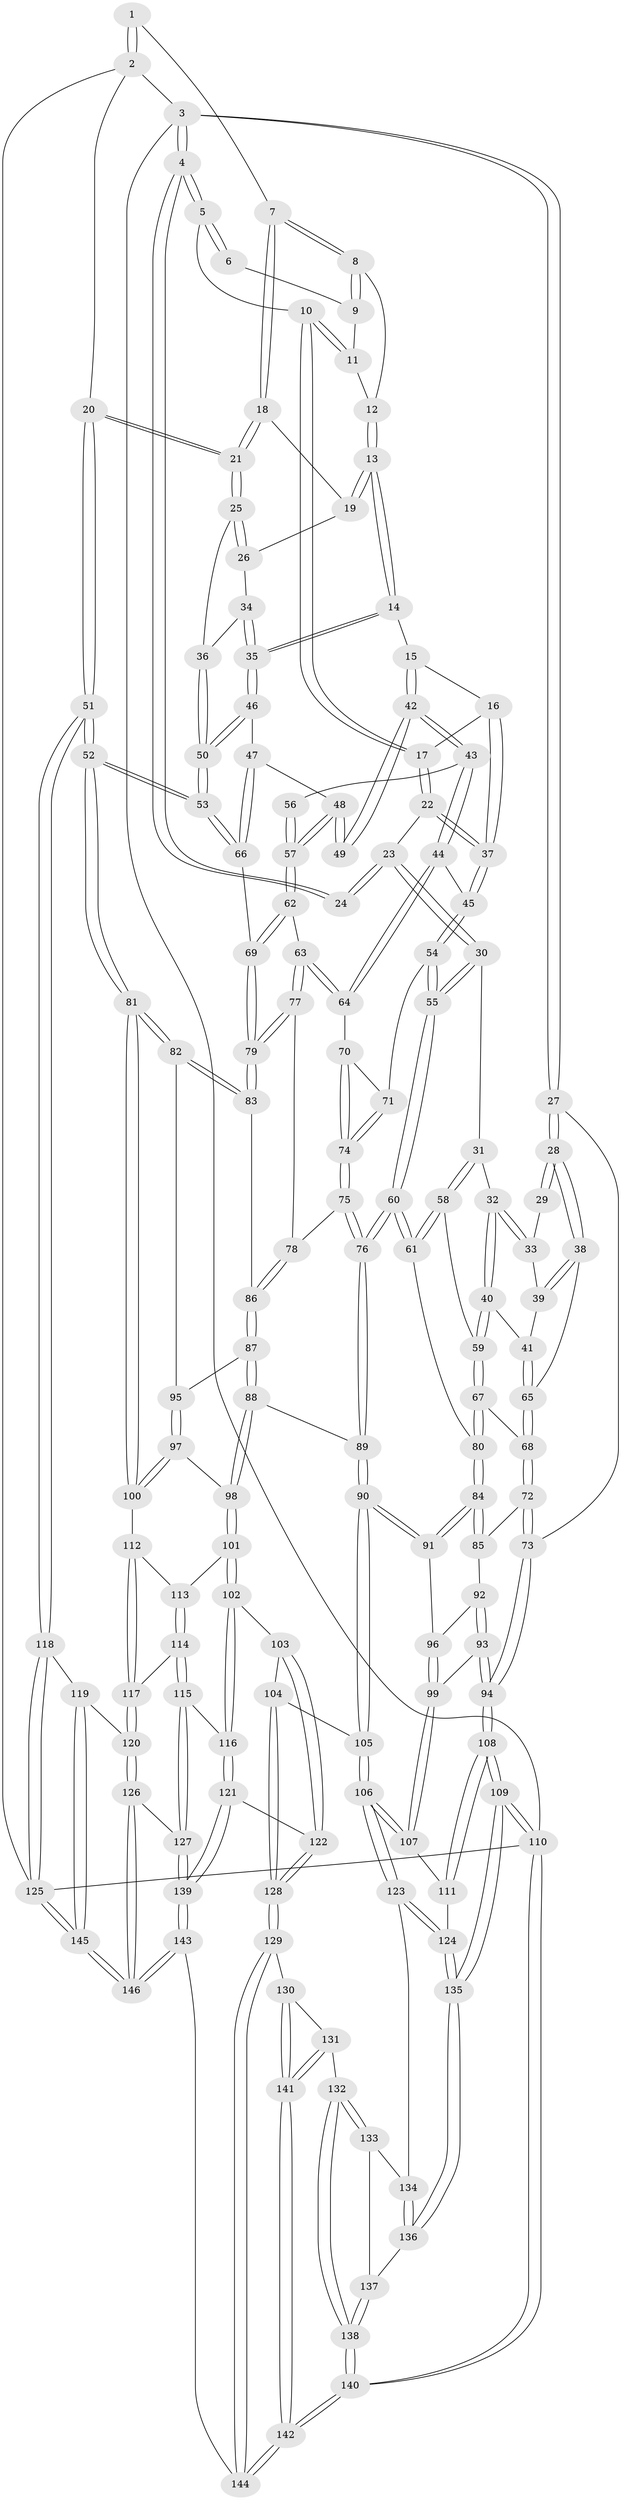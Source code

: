 // Generated by graph-tools (version 1.1) at 2025/51/03/09/25 03:51:03]
// undirected, 146 vertices, 362 edges
graph export_dot {
graph [start="1"]
  node [color=gray90,style=filled];
  1 [pos="+0.912155023185899+0"];
  2 [pos="+1+0"];
  3 [pos="+0+0"];
  4 [pos="+0.31203450628651547+0"];
  5 [pos="+0.476595117379275+0"];
  6 [pos="+0.749802879669399+0"];
  7 [pos="+0.8022138557354295+0.06034563031369992"];
  8 [pos="+0.7911746826930085+0.058436104521515014"];
  9 [pos="+0.7321286300738881+0.04166179979601912"];
  10 [pos="+0.5675780781875273+0"];
  11 [pos="+0.6627640914773114+0.04750612856476314"];
  12 [pos="+0.6882228414736485+0.0792681557476892"];
  13 [pos="+0.7382812143235783+0.16600563399798035"];
  14 [pos="+0.7324529618711682+0.1776338344404314"];
  15 [pos="+0.6455778799454412+0.20846417916007456"];
  16 [pos="+0.6094488167769434+0.1849666996649785"];
  17 [pos="+0.6092545403764394+0.18478763224352895"];
  18 [pos="+0.8057711215647443+0.08293940992498347"];
  19 [pos="+0.7884801790762787+0.12719126648153825"];
  20 [pos="+1+0.013899992460989547"];
  21 [pos="+1+0.12206204611982979"];
  22 [pos="+0.43638765248720796+0.20928890504238393"];
  23 [pos="+0.39337547299837405+0.19383023806929722"];
  24 [pos="+0.3080761610198326+0"];
  25 [pos="+1+0.16199783996898004"];
  26 [pos="+0.8800985951767399+0.18520244804041533"];
  27 [pos="+0+0.2528077962045482"];
  28 [pos="+0+0.2343674441077398"];
  29 [pos="+0.221445292622077+0.00023988158011573407"];
  30 [pos="+0.37760073074339356+0.22824014167941836"];
  31 [pos="+0.33150738955565584+0.26448039031504766"];
  32 [pos="+0.3208755133183223+0.26911113382598173"];
  33 [pos="+0.18602611445747508+0.22281907652444108"];
  34 [pos="+0.8548055081957162+0.21708585576567838"];
  35 [pos="+0.8038110601338518+0.27826831449052625"];
  36 [pos="+0.922173487934628+0.2814006997962929"];
  37 [pos="+0.5226683126176699+0.2998323198847063"];
  38 [pos="+0.06741938123267419+0.29406759441922514"];
  39 [pos="+0.1781328666450215+0.23604907702988873"];
  40 [pos="+0.24650992304654187+0.330182355515581"];
  41 [pos="+0.22887709752586+0.31824383155272473"];
  42 [pos="+0.6437825691988677+0.26526710361499806"];
  43 [pos="+0.6191163608587453+0.3050275158837543"];
  44 [pos="+0.6007233968064355+0.32709841099537484"];
  45 [pos="+0.540199291762908+0.331515448217792"];
  46 [pos="+0.8045275336971863+0.2832557877380329"];
  47 [pos="+0.7812832581265875+0.31240523473590415"];
  48 [pos="+0.7488931844653689+0.3306475786351283"];
  49 [pos="+0.7176175155220876+0.31201553280607713"];
  50 [pos="+0.8952018469646501+0.3171714562945772"];
  51 [pos="+1+0.6349528857927115"];
  52 [pos="+1+0.6220587346729092"];
  53 [pos="+0.9604892918260786+0.4746946893030201"];
  54 [pos="+0.5204869027546738+0.36056094019034535"];
  55 [pos="+0.4342177548371478+0.40908457642516205"];
  56 [pos="+0.6706875066634318+0.33755405060409566"];
  57 [pos="+0.7233798336440476+0.3805070873298145"];
  58 [pos="+0.33268396474291945+0.4180109396085204"];
  59 [pos="+0.24410925722091975+0.3567391063969116"];
  60 [pos="+0.40931683134847696+0.46817094065423187"];
  61 [pos="+0.3504485769552241+0.4434621490589236"];
  62 [pos="+0.7223332155258306+0.3834825653752903"];
  63 [pos="+0.6418916820202233+0.39279632347700577"];
  64 [pos="+0.6278225270872501+0.3790285135640078"];
  65 [pos="+0.09150677507256946+0.32646322013133516"];
  66 [pos="+0.8263730838394846+0.40461081198918175"];
  67 [pos="+0.18489635474364138+0.4236675112201555"];
  68 [pos="+0.12952935546135683+0.41811112530669015"];
  69 [pos="+0.7393980380023534+0.4269557987170605"];
  70 [pos="+0.5869341533240937+0.408175470631563"];
  71 [pos="+0.532127970690745+0.37850019765102577"];
  72 [pos="+0.08069158572696893+0.47911858351382225"];
  73 [pos="+0+0.489904778090499"];
  74 [pos="+0.5651545624506988+0.45332309388355213"];
  75 [pos="+0.565629099123308+0.45854864139044244"];
  76 [pos="+0.4247922726851624+0.5127336177773005"];
  77 [pos="+0.6345373734075148+0.45231214059034497"];
  78 [pos="+0.6096856801105214+0.4780238997496719"];
  79 [pos="+0.7368215785102948+0.47254086769852166"];
  80 [pos="+0.2296815850005403+0.47709996118228487"];
  81 [pos="+0.8981609852005512+0.6319878427369942"];
  82 [pos="+0.7880997580495418+0.5520386555478267"];
  83 [pos="+0.7486386844839481+0.5031011218571301"];
  84 [pos="+0.22349533008909298+0.574989963823768"];
  85 [pos="+0.08382425721755407+0.48557304663651346"];
  86 [pos="+0.6169260285507867+0.5211615115311231"];
  87 [pos="+0.6142117587264591+0.5310316919749041"];
  88 [pos="+0.4891587389669691+0.6098676684509647"];
  89 [pos="+0.4254341497245525+0.5810840515307532"];
  90 [pos="+0.2862736435627935+0.6866972240162025"];
  91 [pos="+0.23528805218050264+0.6183076953834014"];
  92 [pos="+0.08890560784688095+0.5510596949045198"];
  93 [pos="+0+0.6569226541148107"];
  94 [pos="+0+0.6560955255420455"];
  95 [pos="+0.6494936272798737+0.5726831040339345"];
  96 [pos="+0.1258560677174652+0.5968935483126679"];
  97 [pos="+0.6443800477346825+0.6273623883555991"];
  98 [pos="+0.5528025640324608+0.6804600864670978"];
  99 [pos="+0.03009989711756626+0.6670658286104726"];
  100 [pos="+0.8153155867820295+0.6803614949173137"];
  101 [pos="+0.5600576307242918+0.7062247115315424"];
  102 [pos="+0.535867291432367+0.762271477924037"];
  103 [pos="+0.4701721751771861+0.7835930259467218"];
  104 [pos="+0.31014445684185077+0.7458093157688108"];
  105 [pos="+0.2775191524424423+0.7201309635246635"];
  106 [pos="+0.24718749850178753+0.7458408005297772"];
  107 [pos="+0.15224707589927694+0.7415111699241074"];
  108 [pos="+0+0.7361098671571468"];
  109 [pos="+0+1"];
  110 [pos="+0+1"];
  111 [pos="+0.08433004482550903+0.7907493931657179"];
  112 [pos="+0.8151536985120028+0.6805230493438693"];
  113 [pos="+0.6818392855619259+0.7524833465828843"];
  114 [pos="+0.6711707566925224+0.826607988523497"];
  115 [pos="+0.6502693025898488+0.8714429393227344"];
  116 [pos="+0.5652843946733265+0.8579316514305977"];
  117 [pos="+0.7756822272371756+0.8379940570475074"];
  118 [pos="+1+0.7240960262815441"];
  119 [pos="+0.9259783920412047+0.8797538299289411"];
  120 [pos="+0.7911233237744132+0.9244978547683895"];
  121 [pos="+0.5175656771842754+0.9070605689766333"];
  122 [pos="+0.4531940331128355+0.9034697390067252"];
  123 [pos="+0.2341284671465252+0.7994919790950613"];
  124 [pos="+0.045896626488796846+0.8933156355330479"];
  125 [pos="+1+1"];
  126 [pos="+0.7650942091779078+0.9531323273268898"];
  127 [pos="+0.658217757716615+0.8856597788949518"];
  128 [pos="+0.41765238183466313+0.9148754024762012"];
  129 [pos="+0.4110156582870061+0.92712456396203"];
  130 [pos="+0.3530047418040675+0.9307752585662739"];
  131 [pos="+0.29320937899255145+0.930825637132708"];
  132 [pos="+0.23955162463333524+0.8581959645748725"];
  133 [pos="+0.23360075152947218+0.8073835045340979"];
  134 [pos="+0.2336211115665771+0.8062354870997653"];
  135 [pos="+0.026645798225865835+0.9196989650725729"];
  136 [pos="+0.0858377195914983+0.9170850973468929"];
  137 [pos="+0.12939752696150233+0.9209855356395001"];
  138 [pos="+0.18755544268132276+0.966775192646377"];
  139 [pos="+0.5760443418561599+1"];
  140 [pos="+0.18164463758494837+1"];
  141 [pos="+0.26679446556280717+1"];
  142 [pos="+0.23077586175308445+1"];
  143 [pos="+0.5872118387930383+1"];
  144 [pos="+0.3989092908011696+1"];
  145 [pos="+0.8018530269748374+1"];
  146 [pos="+0.7484527044562437+1"];
  1 -- 2;
  1 -- 2;
  1 -- 7;
  2 -- 3;
  2 -- 20;
  2 -- 125;
  3 -- 4;
  3 -- 4;
  3 -- 27;
  3 -- 27;
  3 -- 110;
  4 -- 5;
  4 -- 5;
  4 -- 24;
  4 -- 24;
  5 -- 6;
  5 -- 6;
  5 -- 10;
  6 -- 9;
  7 -- 8;
  7 -- 8;
  7 -- 18;
  7 -- 18;
  8 -- 9;
  8 -- 9;
  8 -- 12;
  9 -- 11;
  10 -- 11;
  10 -- 11;
  10 -- 17;
  10 -- 17;
  11 -- 12;
  12 -- 13;
  12 -- 13;
  13 -- 14;
  13 -- 14;
  13 -- 19;
  13 -- 19;
  14 -- 15;
  14 -- 35;
  14 -- 35;
  15 -- 16;
  15 -- 42;
  15 -- 42;
  16 -- 17;
  16 -- 37;
  16 -- 37;
  17 -- 22;
  17 -- 22;
  18 -- 19;
  18 -- 21;
  18 -- 21;
  19 -- 26;
  20 -- 21;
  20 -- 21;
  20 -- 51;
  20 -- 51;
  21 -- 25;
  21 -- 25;
  22 -- 23;
  22 -- 37;
  22 -- 37;
  23 -- 24;
  23 -- 24;
  23 -- 30;
  23 -- 30;
  25 -- 26;
  25 -- 26;
  25 -- 36;
  26 -- 34;
  27 -- 28;
  27 -- 28;
  27 -- 73;
  28 -- 29;
  28 -- 29;
  28 -- 38;
  28 -- 38;
  29 -- 33;
  30 -- 31;
  30 -- 55;
  30 -- 55;
  31 -- 32;
  31 -- 58;
  31 -- 58;
  32 -- 33;
  32 -- 33;
  32 -- 40;
  32 -- 40;
  33 -- 39;
  34 -- 35;
  34 -- 35;
  34 -- 36;
  35 -- 46;
  35 -- 46;
  36 -- 50;
  36 -- 50;
  37 -- 45;
  37 -- 45;
  38 -- 39;
  38 -- 39;
  38 -- 65;
  39 -- 41;
  40 -- 41;
  40 -- 59;
  40 -- 59;
  41 -- 65;
  41 -- 65;
  42 -- 43;
  42 -- 43;
  42 -- 49;
  42 -- 49;
  43 -- 44;
  43 -- 44;
  43 -- 56;
  44 -- 45;
  44 -- 64;
  44 -- 64;
  45 -- 54;
  45 -- 54;
  46 -- 47;
  46 -- 50;
  46 -- 50;
  47 -- 48;
  47 -- 66;
  47 -- 66;
  48 -- 49;
  48 -- 49;
  48 -- 57;
  48 -- 57;
  50 -- 53;
  50 -- 53;
  51 -- 52;
  51 -- 52;
  51 -- 118;
  51 -- 118;
  52 -- 53;
  52 -- 53;
  52 -- 81;
  52 -- 81;
  53 -- 66;
  53 -- 66;
  54 -- 55;
  54 -- 55;
  54 -- 71;
  55 -- 60;
  55 -- 60;
  56 -- 57;
  56 -- 57;
  57 -- 62;
  57 -- 62;
  58 -- 59;
  58 -- 61;
  58 -- 61;
  59 -- 67;
  59 -- 67;
  60 -- 61;
  60 -- 61;
  60 -- 76;
  60 -- 76;
  61 -- 80;
  62 -- 63;
  62 -- 69;
  62 -- 69;
  63 -- 64;
  63 -- 64;
  63 -- 77;
  63 -- 77;
  64 -- 70;
  65 -- 68;
  65 -- 68;
  66 -- 69;
  67 -- 68;
  67 -- 80;
  67 -- 80;
  68 -- 72;
  68 -- 72;
  69 -- 79;
  69 -- 79;
  70 -- 71;
  70 -- 74;
  70 -- 74;
  71 -- 74;
  71 -- 74;
  72 -- 73;
  72 -- 73;
  72 -- 85;
  73 -- 94;
  73 -- 94;
  74 -- 75;
  74 -- 75;
  75 -- 76;
  75 -- 76;
  75 -- 78;
  76 -- 89;
  76 -- 89;
  77 -- 78;
  77 -- 79;
  77 -- 79;
  78 -- 86;
  78 -- 86;
  79 -- 83;
  79 -- 83;
  80 -- 84;
  80 -- 84;
  81 -- 82;
  81 -- 82;
  81 -- 100;
  81 -- 100;
  82 -- 83;
  82 -- 83;
  82 -- 95;
  83 -- 86;
  84 -- 85;
  84 -- 85;
  84 -- 91;
  84 -- 91;
  85 -- 92;
  86 -- 87;
  86 -- 87;
  87 -- 88;
  87 -- 88;
  87 -- 95;
  88 -- 89;
  88 -- 98;
  88 -- 98;
  89 -- 90;
  89 -- 90;
  90 -- 91;
  90 -- 91;
  90 -- 105;
  90 -- 105;
  91 -- 96;
  92 -- 93;
  92 -- 93;
  92 -- 96;
  93 -- 94;
  93 -- 94;
  93 -- 99;
  94 -- 108;
  94 -- 108;
  95 -- 97;
  95 -- 97;
  96 -- 99;
  96 -- 99;
  97 -- 98;
  97 -- 100;
  97 -- 100;
  98 -- 101;
  98 -- 101;
  99 -- 107;
  99 -- 107;
  100 -- 112;
  101 -- 102;
  101 -- 102;
  101 -- 113;
  102 -- 103;
  102 -- 116;
  102 -- 116;
  103 -- 104;
  103 -- 122;
  103 -- 122;
  104 -- 105;
  104 -- 128;
  104 -- 128;
  105 -- 106;
  105 -- 106;
  106 -- 107;
  106 -- 107;
  106 -- 123;
  106 -- 123;
  107 -- 111;
  108 -- 109;
  108 -- 109;
  108 -- 111;
  108 -- 111;
  109 -- 110;
  109 -- 110;
  109 -- 135;
  109 -- 135;
  110 -- 140;
  110 -- 140;
  110 -- 125;
  111 -- 124;
  112 -- 113;
  112 -- 117;
  112 -- 117;
  113 -- 114;
  113 -- 114;
  114 -- 115;
  114 -- 115;
  114 -- 117;
  115 -- 116;
  115 -- 127;
  115 -- 127;
  116 -- 121;
  116 -- 121;
  117 -- 120;
  117 -- 120;
  118 -- 119;
  118 -- 125;
  118 -- 125;
  119 -- 120;
  119 -- 145;
  119 -- 145;
  120 -- 126;
  120 -- 126;
  121 -- 122;
  121 -- 139;
  121 -- 139;
  122 -- 128;
  122 -- 128;
  123 -- 124;
  123 -- 124;
  123 -- 134;
  124 -- 135;
  124 -- 135;
  125 -- 145;
  125 -- 145;
  126 -- 127;
  126 -- 146;
  126 -- 146;
  127 -- 139;
  127 -- 139;
  128 -- 129;
  128 -- 129;
  129 -- 130;
  129 -- 144;
  129 -- 144;
  130 -- 131;
  130 -- 141;
  130 -- 141;
  131 -- 132;
  131 -- 141;
  131 -- 141;
  132 -- 133;
  132 -- 133;
  132 -- 138;
  132 -- 138;
  133 -- 134;
  133 -- 137;
  134 -- 136;
  134 -- 136;
  135 -- 136;
  135 -- 136;
  136 -- 137;
  137 -- 138;
  137 -- 138;
  138 -- 140;
  138 -- 140;
  139 -- 143;
  139 -- 143;
  140 -- 142;
  140 -- 142;
  141 -- 142;
  141 -- 142;
  142 -- 144;
  142 -- 144;
  143 -- 144;
  143 -- 146;
  143 -- 146;
  145 -- 146;
  145 -- 146;
}
